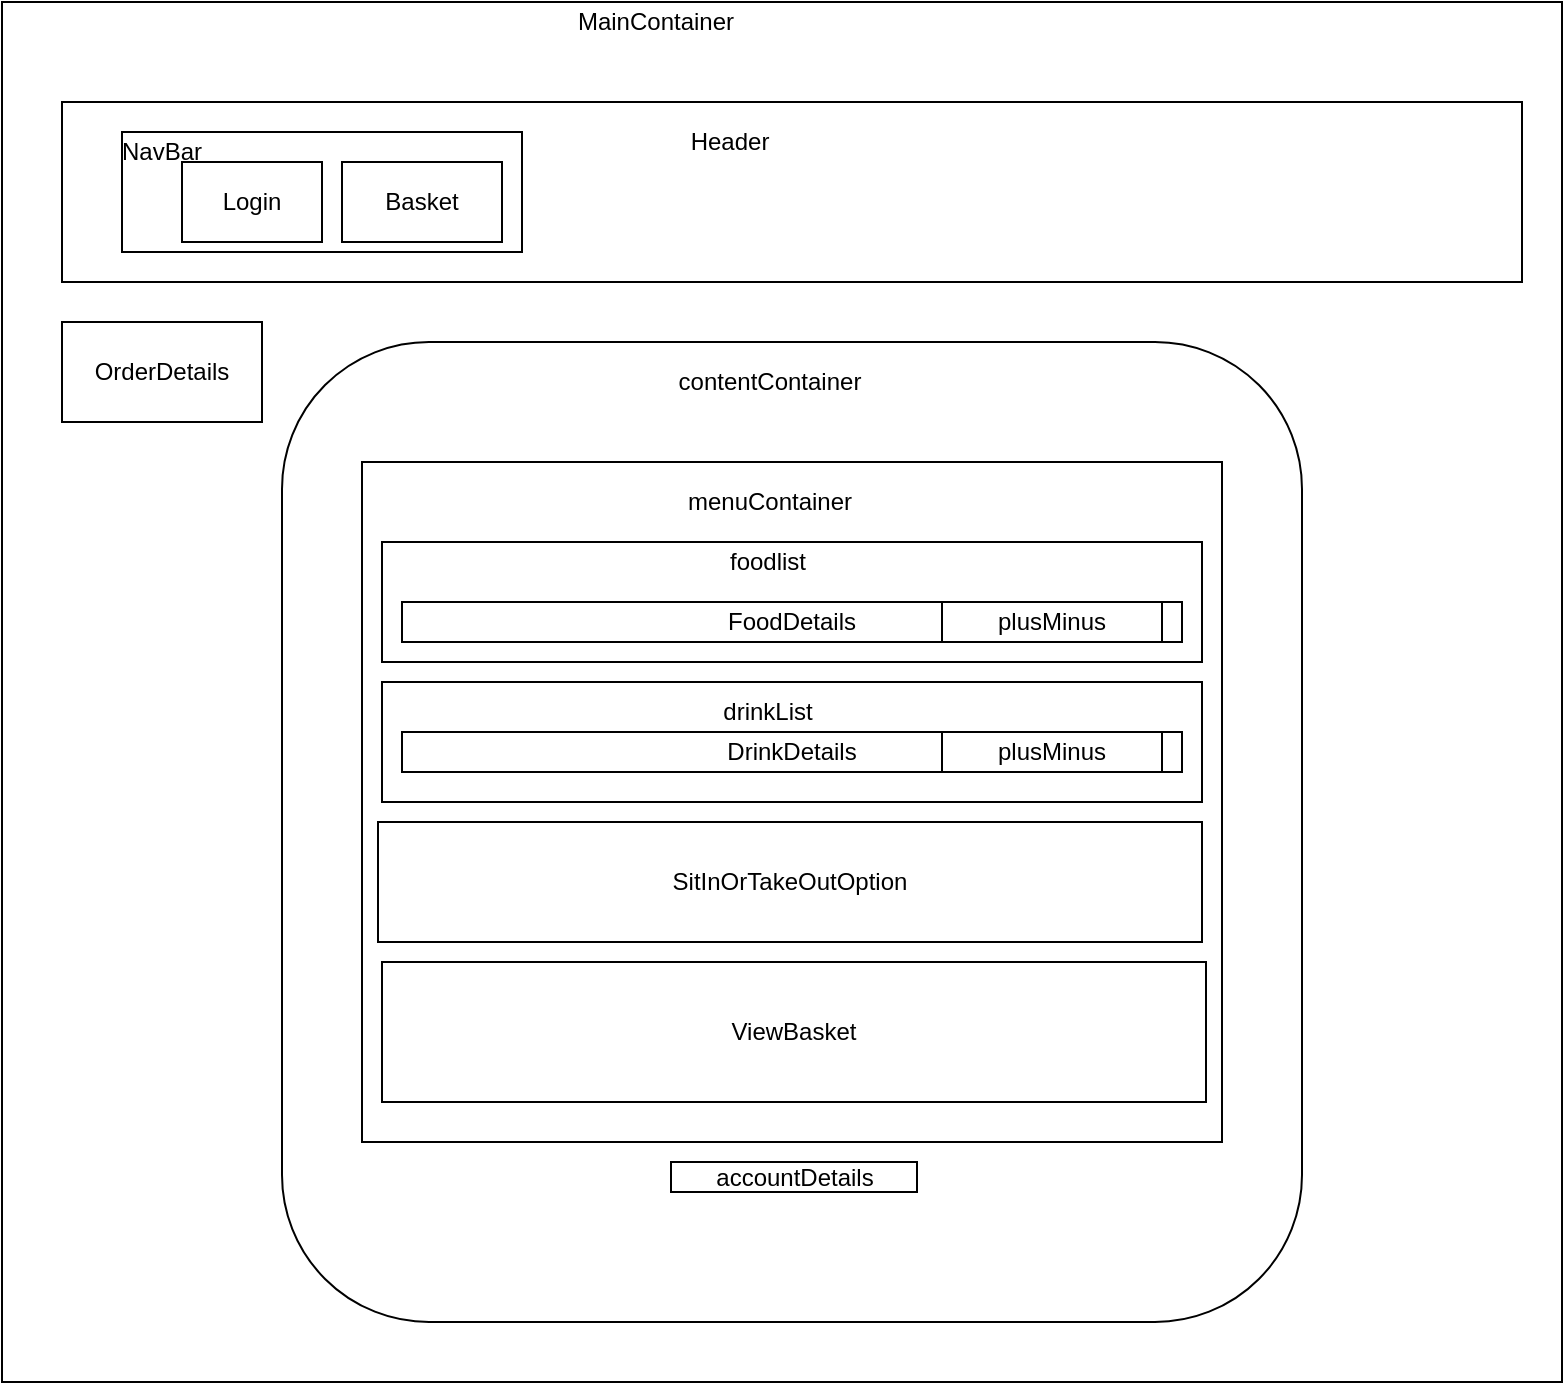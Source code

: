 <mxfile version="14.1.8" type="device"><diagram id="8VWJ2lKxcIW6-bix7bUJ" name="Page-1"><mxGraphModel dx="1395" dy="747" grid="1" gridSize="10" guides="1" tooltips="1" connect="1" arrows="1" fold="1" page="1" pageScale="1" pageWidth="827" pageHeight="1169" math="0" shadow="0"><root><mxCell id="0"/><mxCell id="1" parent="0"/><mxCell id="cIHt6V_lMSmwHeL07g41-1" value="" style="rounded=0;whiteSpace=wrap;html=1;" vertex="1" parent="1"><mxGeometry x="30" y="120" width="780" height="690" as="geometry"/></mxCell><mxCell id="cIHt6V_lMSmwHeL07g41-2" value="" style="rounded=0;whiteSpace=wrap;html=1;" vertex="1" parent="1"><mxGeometry x="60" y="170" width="730" height="90" as="geometry"/></mxCell><mxCell id="cIHt6V_lMSmwHeL07g41-3" value="MainContainer" style="text;html=1;strokeColor=none;fillColor=none;align=center;verticalAlign=middle;whiteSpace=wrap;rounded=0;" vertex="1" parent="1"><mxGeometry x="280" y="120" width="154" height="20" as="geometry"/></mxCell><mxCell id="cIHt6V_lMSmwHeL07g41-4" value="Header" style="text;html=1;strokeColor=none;fillColor=none;align=center;verticalAlign=middle;whiteSpace=wrap;rounded=0;" vertex="1" parent="1"><mxGeometry x="374" y="180" width="40" height="20" as="geometry"/></mxCell><mxCell id="cIHt6V_lMSmwHeL07g41-5" value="" style="rounded=1;whiteSpace=wrap;html=1;" vertex="1" parent="1"><mxGeometry x="170" y="290" width="510" height="490" as="geometry"/></mxCell><mxCell id="cIHt6V_lMSmwHeL07g41-6" value="" style="rounded=0;whiteSpace=wrap;html=1;" vertex="1" parent="1"><mxGeometry x="210" y="350" width="430" height="340" as="geometry"/></mxCell><mxCell id="cIHt6V_lMSmwHeL07g41-7" value="menuContainer" style="text;html=1;strokeColor=none;fillColor=none;align=center;verticalAlign=middle;whiteSpace=wrap;rounded=0;" vertex="1" parent="1"><mxGeometry x="394" y="360" width="40" height="20" as="geometry"/></mxCell><mxCell id="cIHt6V_lMSmwHeL07g41-8" value="" style="rounded=0;whiteSpace=wrap;html=1;" vertex="1" parent="1"><mxGeometry x="220" y="390" width="410" height="60" as="geometry"/></mxCell><mxCell id="cIHt6V_lMSmwHeL07g41-10" value="" style="rounded=0;whiteSpace=wrap;html=1;" vertex="1" parent="1"><mxGeometry x="220" y="460" width="410" height="60" as="geometry"/></mxCell><mxCell id="cIHt6V_lMSmwHeL07g41-11" value="foodlist" style="text;html=1;strokeColor=none;fillColor=none;align=center;verticalAlign=middle;whiteSpace=wrap;rounded=0;" vertex="1" parent="1"><mxGeometry x="393" y="390" width="40" height="20" as="geometry"/></mxCell><mxCell id="cIHt6V_lMSmwHeL07g41-12" value="drinkList" style="text;html=1;strokeColor=none;fillColor=none;align=center;verticalAlign=middle;whiteSpace=wrap;rounded=0;" vertex="1" parent="1"><mxGeometry x="393" y="465" width="40" height="20" as="geometry"/></mxCell><mxCell id="cIHt6V_lMSmwHeL07g41-13" value="" style="rounded=0;whiteSpace=wrap;html=1;" vertex="1" parent="1"><mxGeometry x="90" y="185" width="200" height="60" as="geometry"/></mxCell><mxCell id="cIHt6V_lMSmwHeL07g41-14" value="NavBar" style="text;html=1;strokeColor=none;fillColor=none;align=center;verticalAlign=middle;whiteSpace=wrap;rounded=0;" vertex="1" parent="1"><mxGeometry x="90" y="185" width="40" height="20" as="geometry"/></mxCell><mxCell id="cIHt6V_lMSmwHeL07g41-15" value="Basket" style="rounded=0;whiteSpace=wrap;html=1;" vertex="1" parent="1"><mxGeometry x="200" y="200" width="80" height="40" as="geometry"/></mxCell><mxCell id="cIHt6V_lMSmwHeL07g41-17" value="Login" style="rounded=0;whiteSpace=wrap;html=1;" vertex="1" parent="1"><mxGeometry x="120" y="200" width="70" height="40" as="geometry"/></mxCell><mxCell id="cIHt6V_lMSmwHeL07g41-19" value="SitInOrTakeOutOption" style="rounded=0;whiteSpace=wrap;html=1;" vertex="1" parent="1"><mxGeometry x="218" y="530" width="412" height="60" as="geometry"/></mxCell><mxCell id="cIHt6V_lMSmwHeL07g41-22" value="FoodDetails" style="rounded=0;whiteSpace=wrap;html=1;" vertex="1" parent="1"><mxGeometry x="230" y="420" width="390" height="20" as="geometry"/></mxCell><mxCell id="cIHt6V_lMSmwHeL07g41-23" value="DrinkDetails" style="rounded=0;whiteSpace=wrap;html=1;" vertex="1" parent="1"><mxGeometry x="230" y="485" width="390" height="20" as="geometry"/></mxCell><mxCell id="cIHt6V_lMSmwHeL07g41-24" value="plusMinus" style="rounded=0;whiteSpace=wrap;html=1;" vertex="1" parent="1"><mxGeometry x="500" y="420" width="110" height="20" as="geometry"/></mxCell><mxCell id="cIHt6V_lMSmwHeL07g41-26" value="plusMinus" style="rounded=0;whiteSpace=wrap;html=1;" vertex="1" parent="1"><mxGeometry x="500" y="485" width="110" height="20" as="geometry"/></mxCell><mxCell id="cIHt6V_lMSmwHeL07g41-27" value="ViewBasket" style="rounded=0;whiteSpace=wrap;html=1;" vertex="1" parent="1"><mxGeometry x="220" y="600" width="412" height="70" as="geometry"/></mxCell><mxCell id="cIHt6V_lMSmwHeL07g41-28" value="contentContainer" style="text;html=1;strokeColor=none;fillColor=none;align=center;verticalAlign=middle;whiteSpace=wrap;rounded=0;" vertex="1" parent="1"><mxGeometry x="394" y="300" width="40" height="20" as="geometry"/></mxCell><mxCell id="cIHt6V_lMSmwHeL07g41-29" value="accountDetails" style="rounded=0;whiteSpace=wrap;html=1;" vertex="1" parent="1"><mxGeometry x="364.5" y="700" width="123" height="15" as="geometry"/></mxCell><mxCell id="cIHt6V_lMSmwHeL07g41-30" value="OrderDetails" style="rounded=0;whiteSpace=wrap;html=1;" vertex="1" parent="1"><mxGeometry x="60" y="280" width="100" height="50" as="geometry"/></mxCell></root></mxGraphModel></diagram></mxfile>